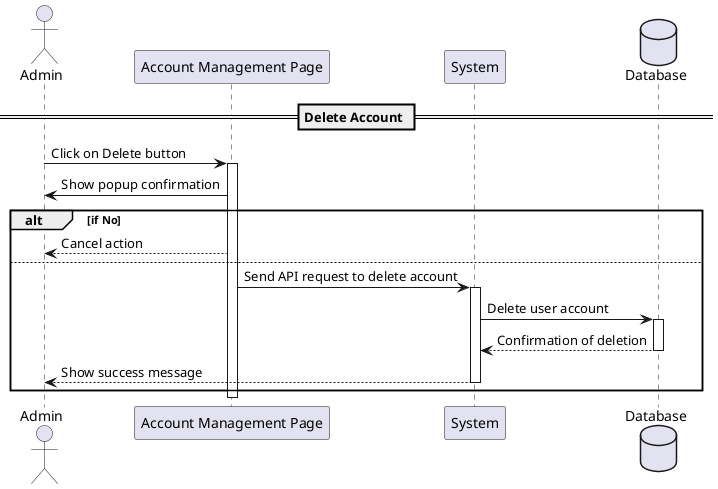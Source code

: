 @startuml
actor Admin
participant "Account Management Page" as AccountPage
participant System
database Database

== Delete Account ==
Admin -> AccountPage : Click on Delete button
activate AccountPage
AccountPage -> Admin : Show popup confirmation

alt if No
    AccountPage --> Admin : Cancel action
else
    AccountPage -> System : Send API request to delete account
    activate System
    System -> Database : Delete user account
    activate Database
    Database --> System : Confirmation of deletion
    deactivate Database
    System --> Admin : Show success message
    deactivate System
end
deactivate AccountPage
@enduml
